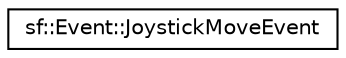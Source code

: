 digraph "Graphical Class Hierarchy"
{
  edge [fontname="Helvetica",fontsize="10",labelfontname="Helvetica",labelfontsize="10"];
  node [fontname="Helvetica",fontsize="10",shape=record];
  rankdir="LR";
  Node0 [label="sf::Event::JoystickMoveEvent",height=0.2,width=0.4,color="black", fillcolor="white", style="filled",URL="$structsf_1_1_event_1_1_joystick_move_event.html",tooltip="Joystick axis move event parameters (JoystickMoved) "];
}
